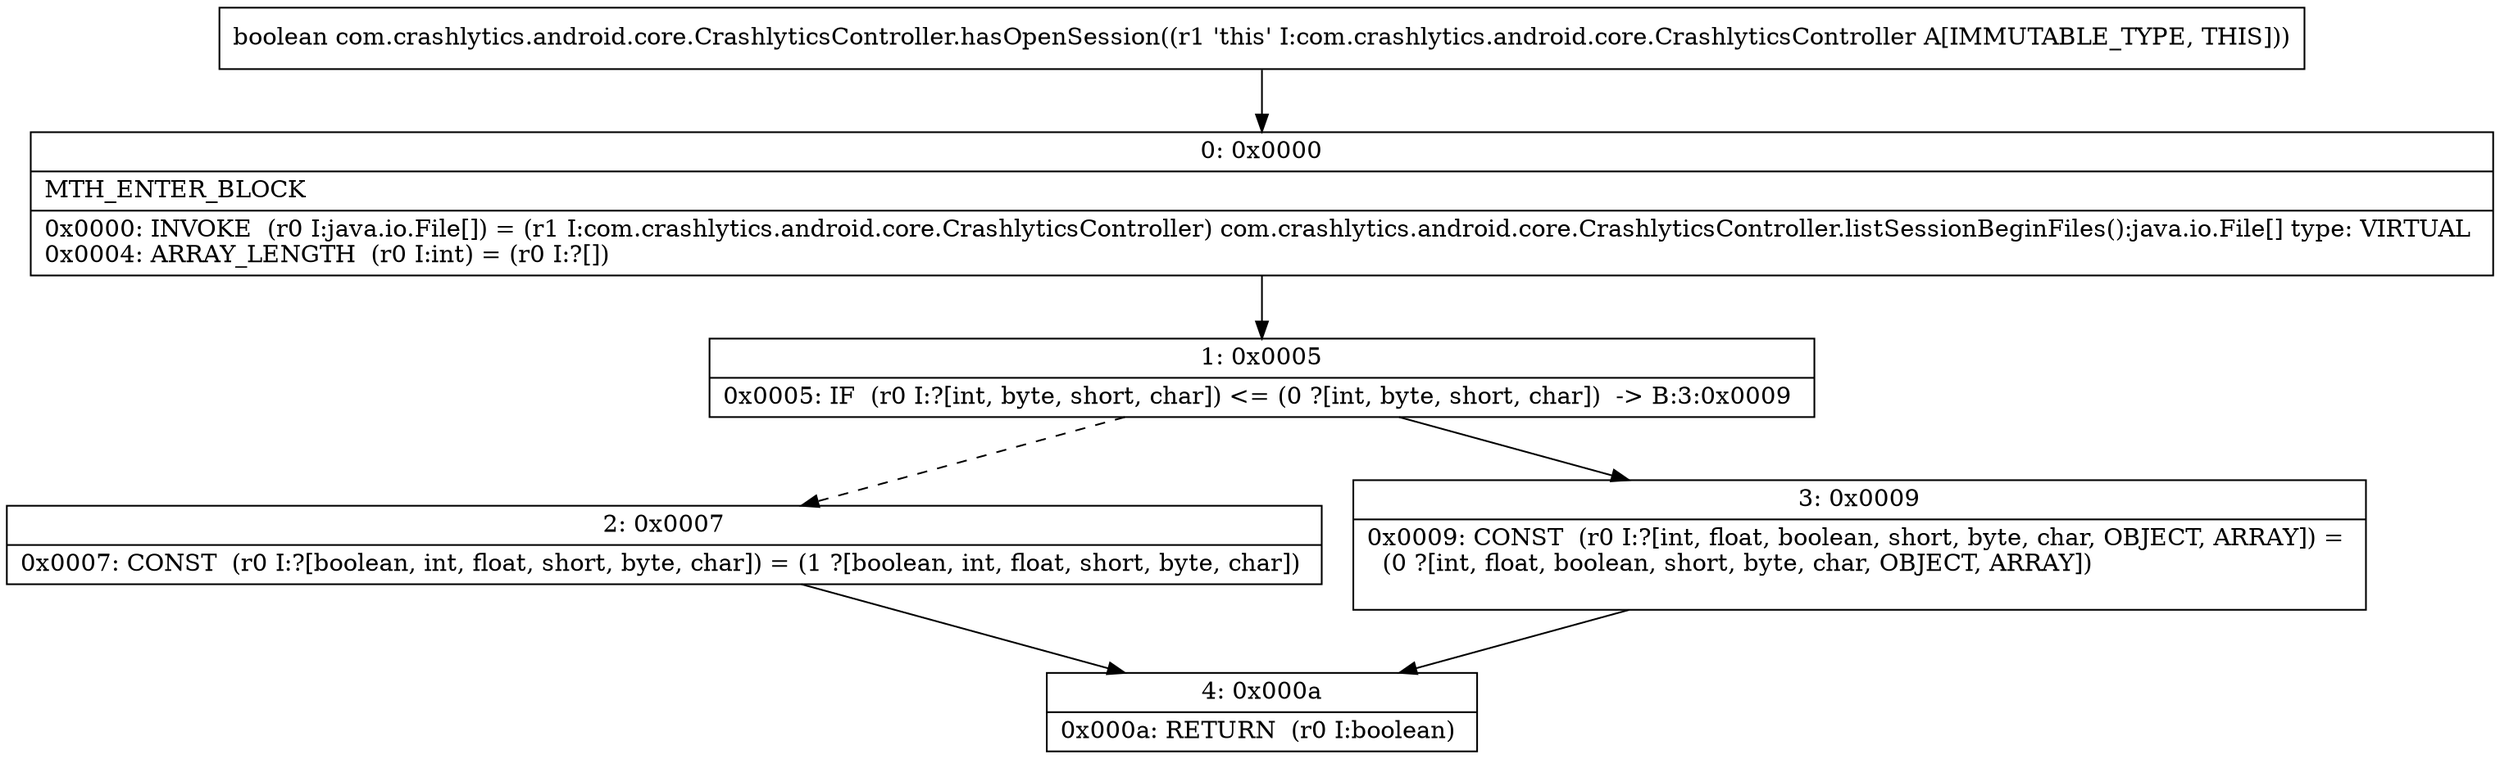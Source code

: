 digraph "CFG forcom.crashlytics.android.core.CrashlyticsController.hasOpenSession()Z" {
Node_0 [shape=record,label="{0\:\ 0x0000|MTH_ENTER_BLOCK\l|0x0000: INVOKE  (r0 I:java.io.File[]) = (r1 I:com.crashlytics.android.core.CrashlyticsController) com.crashlytics.android.core.CrashlyticsController.listSessionBeginFiles():java.io.File[] type: VIRTUAL \l0x0004: ARRAY_LENGTH  (r0 I:int) = (r0 I:?[]) \l}"];
Node_1 [shape=record,label="{1\:\ 0x0005|0x0005: IF  (r0 I:?[int, byte, short, char]) \<= (0 ?[int, byte, short, char])  \-\> B:3:0x0009 \l}"];
Node_2 [shape=record,label="{2\:\ 0x0007|0x0007: CONST  (r0 I:?[boolean, int, float, short, byte, char]) = (1 ?[boolean, int, float, short, byte, char]) \l}"];
Node_3 [shape=record,label="{3\:\ 0x0009|0x0009: CONST  (r0 I:?[int, float, boolean, short, byte, char, OBJECT, ARRAY]) = \l  (0 ?[int, float, boolean, short, byte, char, OBJECT, ARRAY])\l \l}"];
Node_4 [shape=record,label="{4\:\ 0x000a|0x000a: RETURN  (r0 I:boolean) \l}"];
MethodNode[shape=record,label="{boolean com.crashlytics.android.core.CrashlyticsController.hasOpenSession((r1 'this' I:com.crashlytics.android.core.CrashlyticsController A[IMMUTABLE_TYPE, THIS])) }"];
MethodNode -> Node_0;
Node_0 -> Node_1;
Node_1 -> Node_2[style=dashed];
Node_1 -> Node_3;
Node_2 -> Node_4;
Node_3 -> Node_4;
}

